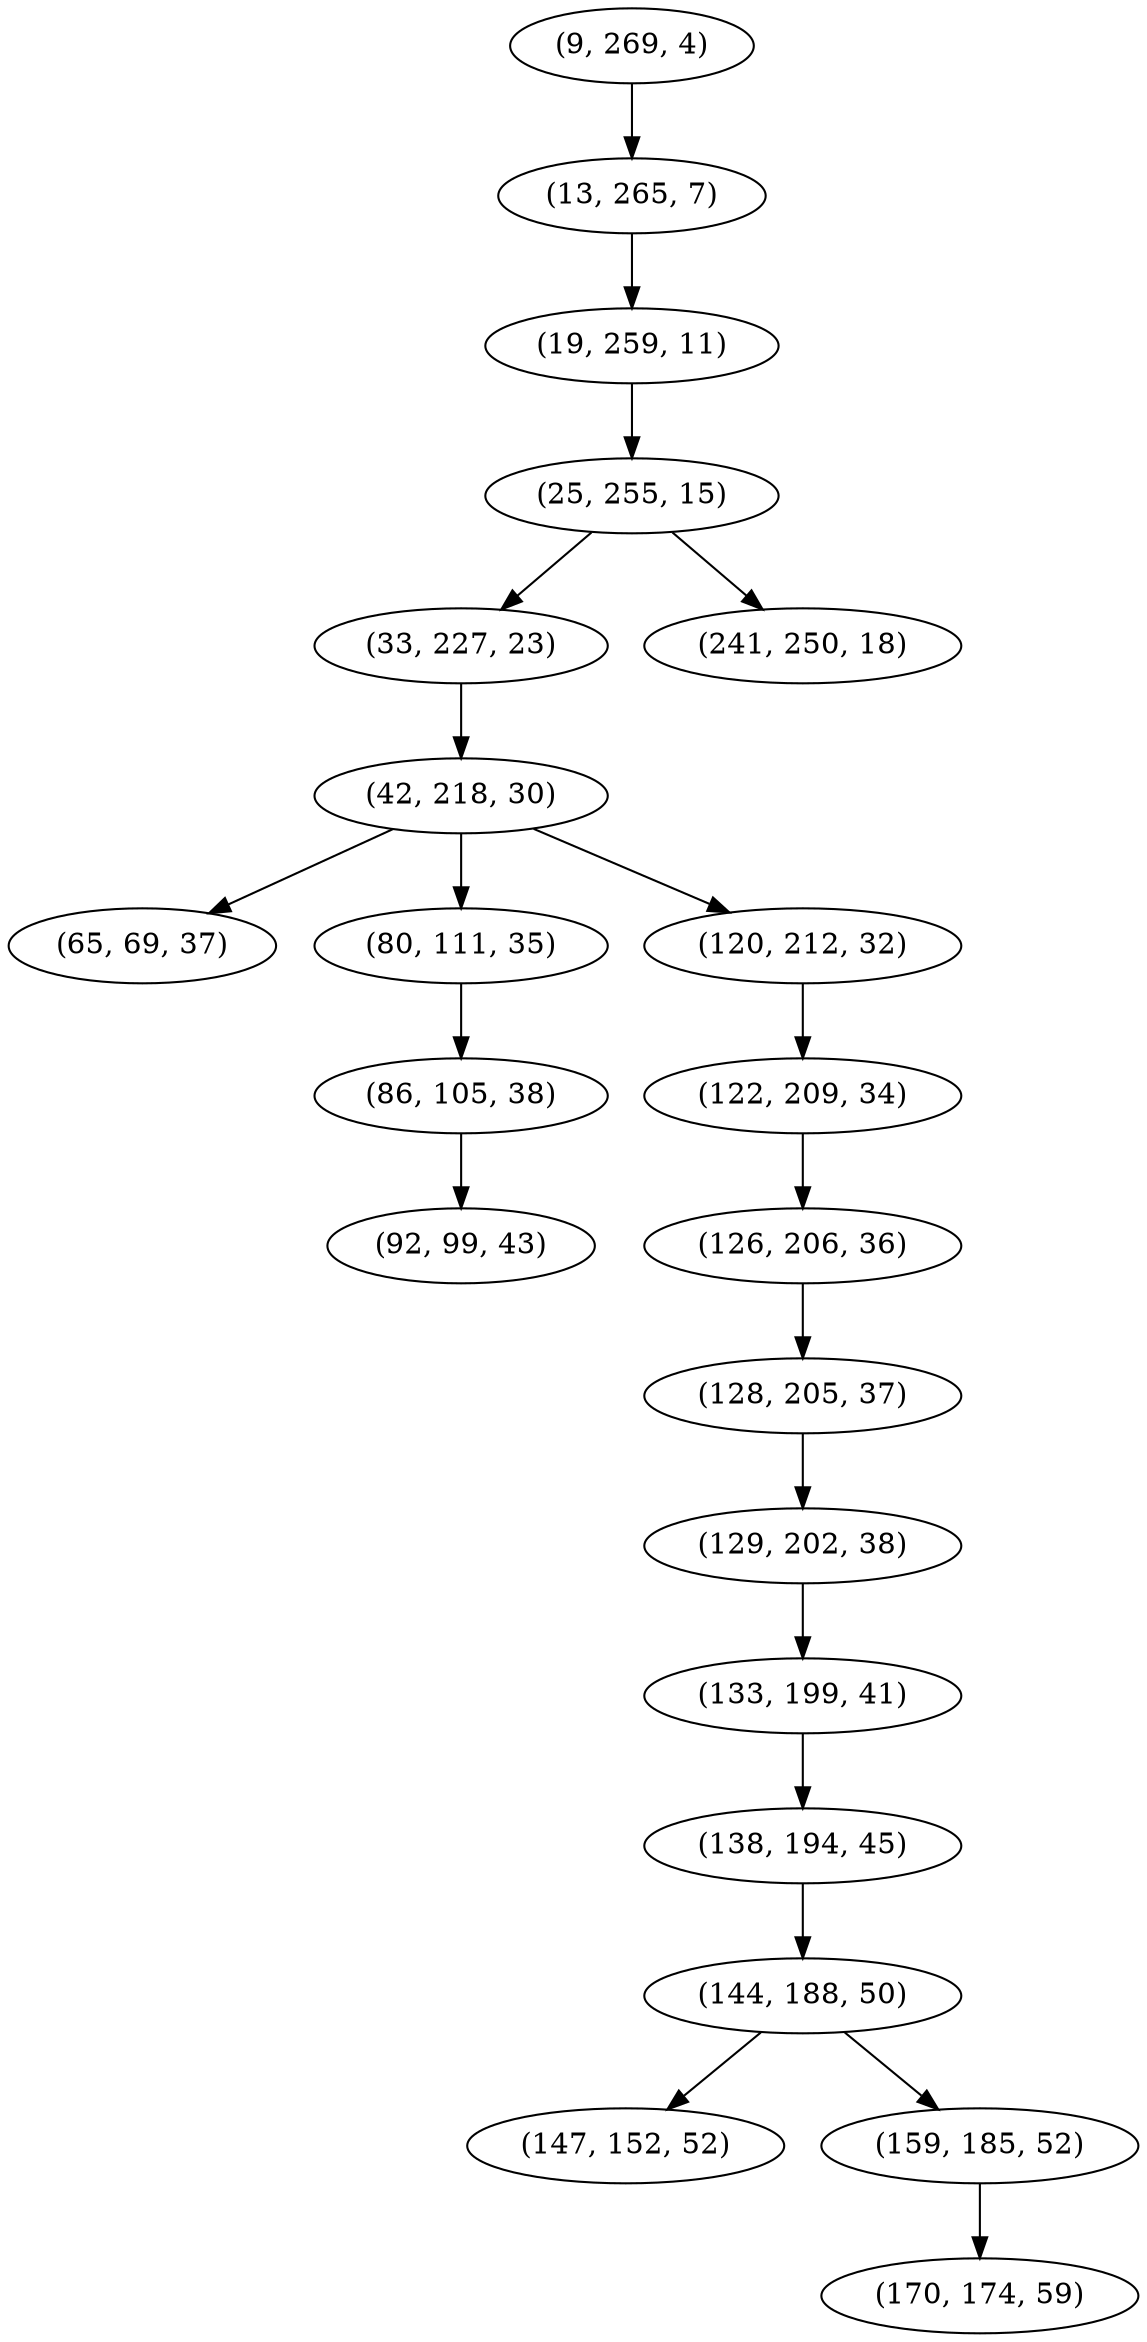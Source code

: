 digraph tree {
    "(9, 269, 4)";
    "(13, 265, 7)";
    "(19, 259, 11)";
    "(25, 255, 15)";
    "(33, 227, 23)";
    "(42, 218, 30)";
    "(65, 69, 37)";
    "(80, 111, 35)";
    "(86, 105, 38)";
    "(92, 99, 43)";
    "(120, 212, 32)";
    "(122, 209, 34)";
    "(126, 206, 36)";
    "(128, 205, 37)";
    "(129, 202, 38)";
    "(133, 199, 41)";
    "(138, 194, 45)";
    "(144, 188, 50)";
    "(147, 152, 52)";
    "(159, 185, 52)";
    "(170, 174, 59)";
    "(241, 250, 18)";
    "(9, 269, 4)" -> "(13, 265, 7)";
    "(13, 265, 7)" -> "(19, 259, 11)";
    "(19, 259, 11)" -> "(25, 255, 15)";
    "(25, 255, 15)" -> "(33, 227, 23)";
    "(25, 255, 15)" -> "(241, 250, 18)";
    "(33, 227, 23)" -> "(42, 218, 30)";
    "(42, 218, 30)" -> "(65, 69, 37)";
    "(42, 218, 30)" -> "(80, 111, 35)";
    "(42, 218, 30)" -> "(120, 212, 32)";
    "(80, 111, 35)" -> "(86, 105, 38)";
    "(86, 105, 38)" -> "(92, 99, 43)";
    "(120, 212, 32)" -> "(122, 209, 34)";
    "(122, 209, 34)" -> "(126, 206, 36)";
    "(126, 206, 36)" -> "(128, 205, 37)";
    "(128, 205, 37)" -> "(129, 202, 38)";
    "(129, 202, 38)" -> "(133, 199, 41)";
    "(133, 199, 41)" -> "(138, 194, 45)";
    "(138, 194, 45)" -> "(144, 188, 50)";
    "(144, 188, 50)" -> "(147, 152, 52)";
    "(144, 188, 50)" -> "(159, 185, 52)";
    "(159, 185, 52)" -> "(170, 174, 59)";
}
